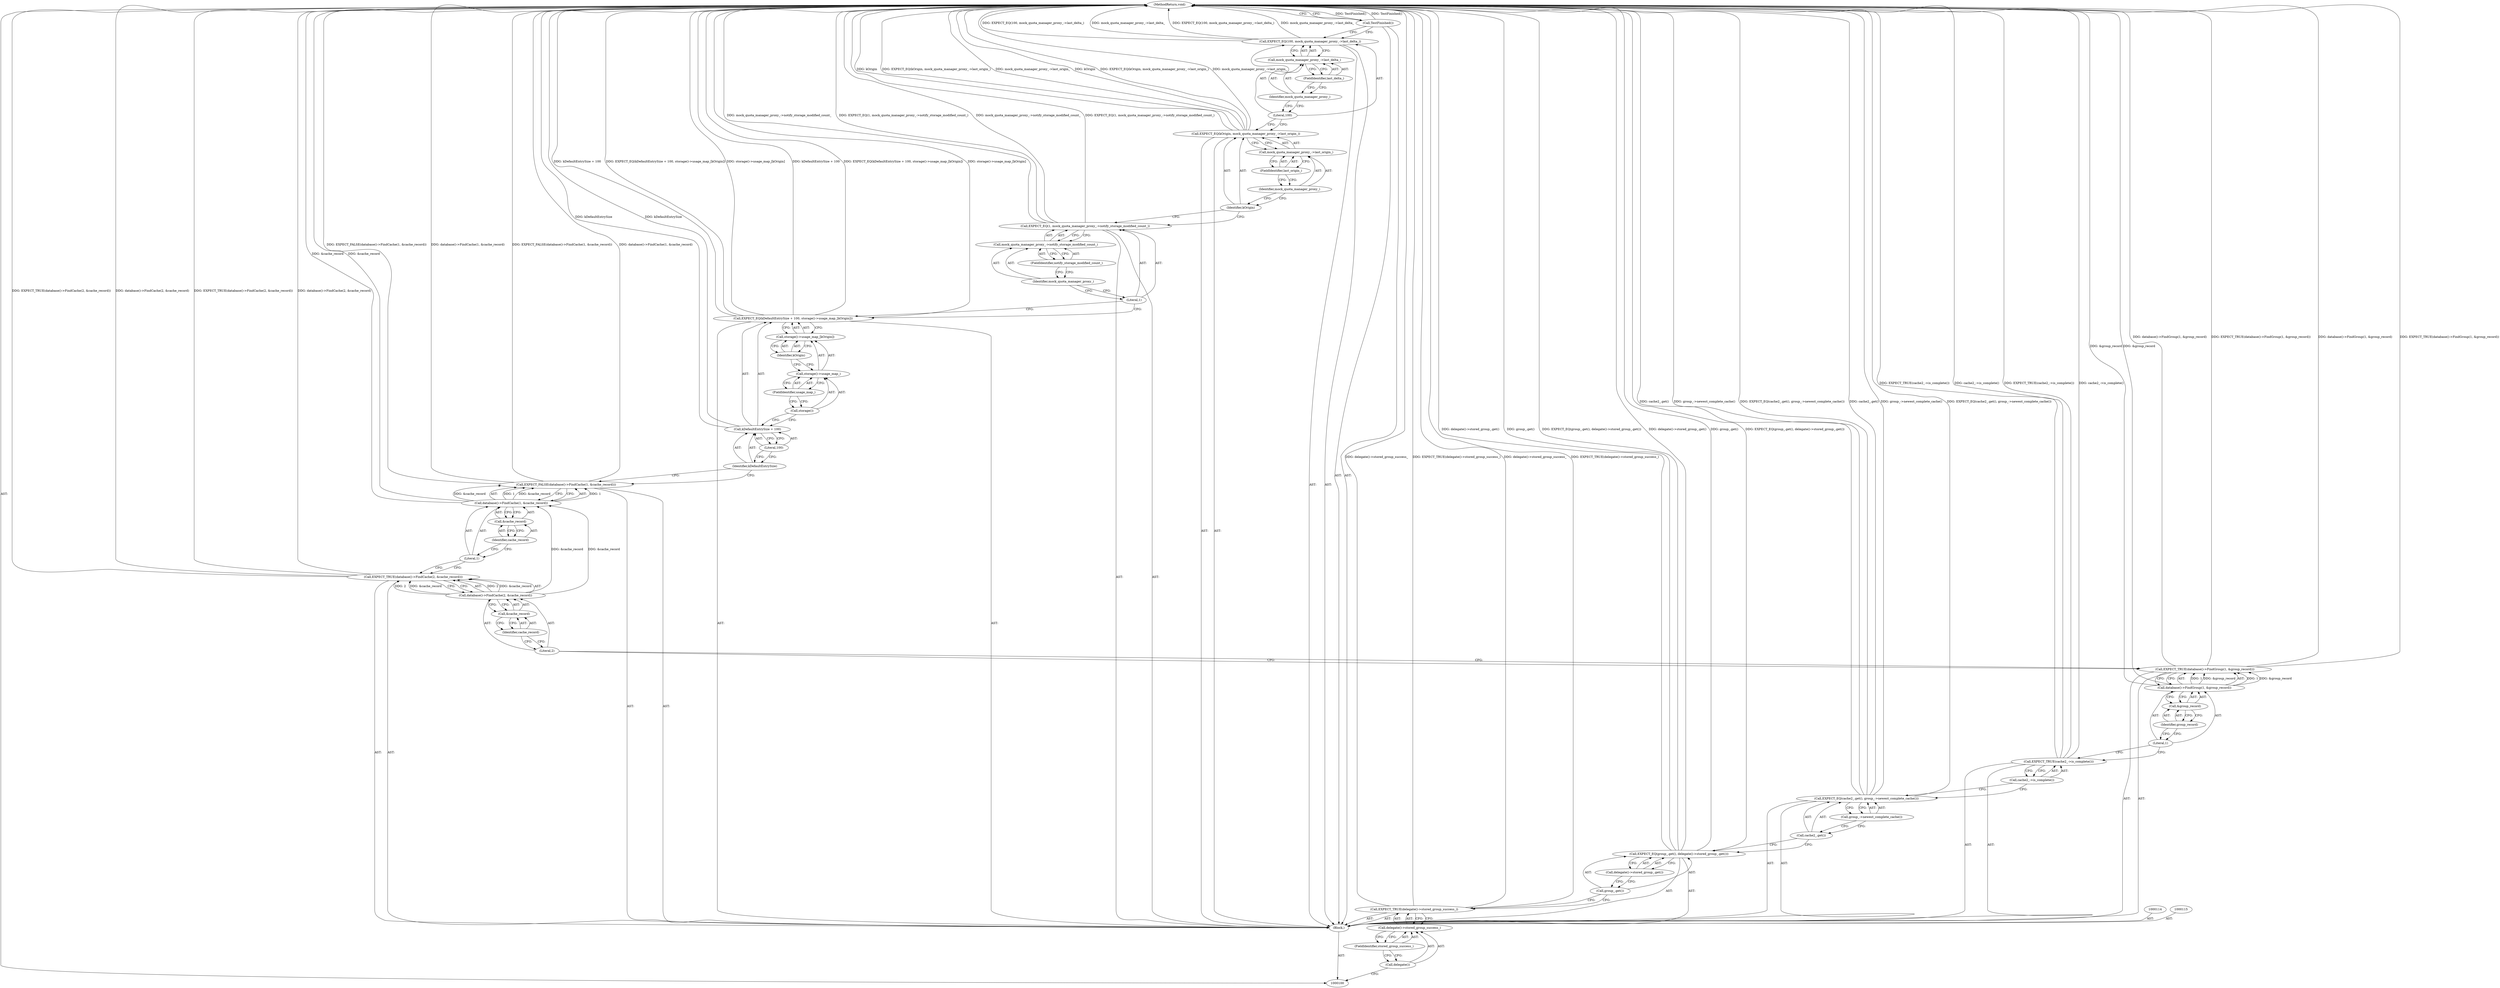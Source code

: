 digraph "1_Chrome_04aaacb936a08d70862d6d9d7e8354721ae46be8_25" {
"1000156" [label="(MethodReturn,void)"];
"1000101" [label="(Block,)"];
"1000122" [label="(Call,database()->FindCache(2, &cache_record))"];
"1000123" [label="(Literal,2)"];
"1000121" [label="(Call,EXPECT_TRUE(database()->FindCache(2, &cache_record)))"];
"1000124" [label="(Call,&cache_record)"];
"1000125" [label="(Identifier,cache_record)"];
"1000127" [label="(Call,database()->FindCache(1, &cache_record))"];
"1000128" [label="(Literal,1)"];
"1000129" [label="(Call,&cache_record)"];
"1000130" [label="(Identifier,cache_record)"];
"1000126" [label="(Call,EXPECT_FALSE(database()->FindCache(1, &cache_record)))"];
"1000132" [label="(Call,kDefaultEntrySize + 100)"];
"1000133" [label="(Identifier,kDefaultEntrySize)"];
"1000134" [label="(Literal,100)"];
"1000135" [label="(Call,storage()->usage_map_[kOrigin])"];
"1000136" [label="(Call,storage()->usage_map_)"];
"1000137" [label="(Call,storage())"];
"1000131" [label="(Call,EXPECT_EQ(kDefaultEntrySize + 100, storage()->usage_map_[kOrigin]))"];
"1000138" [label="(FieldIdentifier,usage_map_)"];
"1000139" [label="(Identifier,kOrigin)"];
"1000141" [label="(Literal,1)"];
"1000142" [label="(Call,mock_quota_manager_proxy_->notify_storage_modified_count_)"];
"1000143" [label="(Identifier,mock_quota_manager_proxy_)"];
"1000144" [label="(FieldIdentifier,notify_storage_modified_count_)"];
"1000140" [label="(Call,EXPECT_EQ(1, mock_quota_manager_proxy_->notify_storage_modified_count_))"];
"1000146" [label="(Identifier,kOrigin)"];
"1000147" [label="(Call,mock_quota_manager_proxy_->last_origin_)"];
"1000148" [label="(Identifier,mock_quota_manager_proxy_)"];
"1000145" [label="(Call,EXPECT_EQ(kOrigin, mock_quota_manager_proxy_->last_origin_))"];
"1000149" [label="(FieldIdentifier,last_origin_)"];
"1000151" [label="(Literal,100)"];
"1000152" [label="(Call,mock_quota_manager_proxy_->last_delta_)"];
"1000153" [label="(Identifier,mock_quota_manager_proxy_)"];
"1000150" [label="(Call,EXPECT_EQ(100, mock_quota_manager_proxy_->last_delta_))"];
"1000154" [label="(FieldIdentifier,last_delta_)"];
"1000155" [label="(Call,TestFinished())"];
"1000103" [label="(Call,delegate()->stored_group_success_)"];
"1000104" [label="(Call,delegate())"];
"1000105" [label="(FieldIdentifier,stored_group_success_)"];
"1000102" [label="(Call,EXPECT_TRUE(delegate()->stored_group_success_))"];
"1000107" [label="(Call,group_.get())"];
"1000108" [label="(Call,delegate()->stored_group_.get())"];
"1000106" [label="(Call,EXPECT_EQ(group_.get(), delegate()->stored_group_.get()))"];
"1000110" [label="(Call,cache2_.get())"];
"1000111" [label="(Call,group_->newest_complete_cache())"];
"1000109" [label="(Call,EXPECT_EQ(cache2_.get(), group_->newest_complete_cache()))"];
"1000113" [label="(Call,cache2_->is_complete())"];
"1000112" [label="(Call,EXPECT_TRUE(cache2_->is_complete()))"];
"1000117" [label="(Call,database()->FindGroup(1, &group_record))"];
"1000118" [label="(Literal,1)"];
"1000116" [label="(Call,EXPECT_TRUE(database()->FindGroup(1, &group_record)))"];
"1000119" [label="(Call,&group_record)"];
"1000120" [label="(Identifier,group_record)"];
"1000156" -> "1000100"  [label="AST: "];
"1000156" -> "1000155"  [label="CFG: "];
"1000116" -> "1000156"  [label="DDG: database()->FindGroup(1, &group_record)"];
"1000116" -> "1000156"  [label="DDG: EXPECT_TRUE(database()->FindGroup(1, &group_record))"];
"1000126" -> "1000156"  [label="DDG: EXPECT_FALSE(database()->FindCache(1, &cache_record))"];
"1000126" -> "1000156"  [label="DDG: database()->FindCache(1, &cache_record)"];
"1000140" -> "1000156"  [label="DDG: mock_quota_manager_proxy_->notify_storage_modified_count_"];
"1000140" -> "1000156"  [label="DDG: EXPECT_EQ(1, mock_quota_manager_proxy_->notify_storage_modified_count_)"];
"1000106" -> "1000156"  [label="DDG: delegate()->stored_group_.get()"];
"1000106" -> "1000156"  [label="DDG: group_.get()"];
"1000106" -> "1000156"  [label="DDG: EXPECT_EQ(group_.get(), delegate()->stored_group_.get())"];
"1000131" -> "1000156"  [label="DDG: kDefaultEntrySize + 100"];
"1000131" -> "1000156"  [label="DDG: EXPECT_EQ(kDefaultEntrySize + 100, storage()->usage_map_[kOrigin])"];
"1000131" -> "1000156"  [label="DDG: storage()->usage_map_[kOrigin]"];
"1000121" -> "1000156"  [label="DDG: EXPECT_TRUE(database()->FindCache(2, &cache_record))"];
"1000121" -> "1000156"  [label="DDG: database()->FindCache(2, &cache_record)"];
"1000150" -> "1000156"  [label="DDG: EXPECT_EQ(100, mock_quota_manager_proxy_->last_delta_)"];
"1000150" -> "1000156"  [label="DDG: mock_quota_manager_proxy_->last_delta_"];
"1000117" -> "1000156"  [label="DDG: &group_record"];
"1000145" -> "1000156"  [label="DDG: kOrigin"];
"1000145" -> "1000156"  [label="DDG: EXPECT_EQ(kOrigin, mock_quota_manager_proxy_->last_origin_)"];
"1000145" -> "1000156"  [label="DDG: mock_quota_manager_proxy_->last_origin_"];
"1000127" -> "1000156"  [label="DDG: &cache_record"];
"1000155" -> "1000156"  [label="DDG: TestFinished()"];
"1000102" -> "1000156"  [label="DDG: delegate()->stored_group_success_"];
"1000102" -> "1000156"  [label="DDG: EXPECT_TRUE(delegate()->stored_group_success_)"];
"1000132" -> "1000156"  [label="DDG: kDefaultEntrySize"];
"1000112" -> "1000156"  [label="DDG: EXPECT_TRUE(cache2_->is_complete())"];
"1000112" -> "1000156"  [label="DDG: cache2_->is_complete()"];
"1000109" -> "1000156"  [label="DDG: cache2_.get()"];
"1000109" -> "1000156"  [label="DDG: group_->newest_complete_cache()"];
"1000109" -> "1000156"  [label="DDG: EXPECT_EQ(cache2_.get(), group_->newest_complete_cache())"];
"1000101" -> "1000100"  [label="AST: "];
"1000102" -> "1000101"  [label="AST: "];
"1000106" -> "1000101"  [label="AST: "];
"1000109" -> "1000101"  [label="AST: "];
"1000112" -> "1000101"  [label="AST: "];
"1000114" -> "1000101"  [label="AST: "];
"1000115" -> "1000101"  [label="AST: "];
"1000116" -> "1000101"  [label="AST: "];
"1000121" -> "1000101"  [label="AST: "];
"1000126" -> "1000101"  [label="AST: "];
"1000131" -> "1000101"  [label="AST: "];
"1000140" -> "1000101"  [label="AST: "];
"1000145" -> "1000101"  [label="AST: "];
"1000150" -> "1000101"  [label="AST: "];
"1000155" -> "1000101"  [label="AST: "];
"1000122" -> "1000121"  [label="AST: "];
"1000122" -> "1000124"  [label="CFG: "];
"1000123" -> "1000122"  [label="AST: "];
"1000124" -> "1000122"  [label="AST: "];
"1000121" -> "1000122"  [label="CFG: "];
"1000122" -> "1000121"  [label="DDG: 2"];
"1000122" -> "1000121"  [label="DDG: &cache_record"];
"1000122" -> "1000127"  [label="DDG: &cache_record"];
"1000123" -> "1000122"  [label="AST: "];
"1000123" -> "1000116"  [label="CFG: "];
"1000125" -> "1000123"  [label="CFG: "];
"1000121" -> "1000101"  [label="AST: "];
"1000121" -> "1000122"  [label="CFG: "];
"1000122" -> "1000121"  [label="AST: "];
"1000128" -> "1000121"  [label="CFG: "];
"1000121" -> "1000156"  [label="DDG: EXPECT_TRUE(database()->FindCache(2, &cache_record))"];
"1000121" -> "1000156"  [label="DDG: database()->FindCache(2, &cache_record)"];
"1000122" -> "1000121"  [label="DDG: 2"];
"1000122" -> "1000121"  [label="DDG: &cache_record"];
"1000124" -> "1000122"  [label="AST: "];
"1000124" -> "1000125"  [label="CFG: "];
"1000125" -> "1000124"  [label="AST: "];
"1000122" -> "1000124"  [label="CFG: "];
"1000125" -> "1000124"  [label="AST: "];
"1000125" -> "1000123"  [label="CFG: "];
"1000124" -> "1000125"  [label="CFG: "];
"1000127" -> "1000126"  [label="AST: "];
"1000127" -> "1000129"  [label="CFG: "];
"1000128" -> "1000127"  [label="AST: "];
"1000129" -> "1000127"  [label="AST: "];
"1000126" -> "1000127"  [label="CFG: "];
"1000127" -> "1000156"  [label="DDG: &cache_record"];
"1000127" -> "1000126"  [label="DDG: 1"];
"1000127" -> "1000126"  [label="DDG: &cache_record"];
"1000122" -> "1000127"  [label="DDG: &cache_record"];
"1000128" -> "1000127"  [label="AST: "];
"1000128" -> "1000121"  [label="CFG: "];
"1000130" -> "1000128"  [label="CFG: "];
"1000129" -> "1000127"  [label="AST: "];
"1000129" -> "1000130"  [label="CFG: "];
"1000130" -> "1000129"  [label="AST: "];
"1000127" -> "1000129"  [label="CFG: "];
"1000130" -> "1000129"  [label="AST: "];
"1000130" -> "1000128"  [label="CFG: "];
"1000129" -> "1000130"  [label="CFG: "];
"1000126" -> "1000101"  [label="AST: "];
"1000126" -> "1000127"  [label="CFG: "];
"1000127" -> "1000126"  [label="AST: "];
"1000133" -> "1000126"  [label="CFG: "];
"1000126" -> "1000156"  [label="DDG: EXPECT_FALSE(database()->FindCache(1, &cache_record))"];
"1000126" -> "1000156"  [label="DDG: database()->FindCache(1, &cache_record)"];
"1000127" -> "1000126"  [label="DDG: 1"];
"1000127" -> "1000126"  [label="DDG: &cache_record"];
"1000132" -> "1000131"  [label="AST: "];
"1000132" -> "1000134"  [label="CFG: "];
"1000133" -> "1000132"  [label="AST: "];
"1000134" -> "1000132"  [label="AST: "];
"1000137" -> "1000132"  [label="CFG: "];
"1000132" -> "1000156"  [label="DDG: kDefaultEntrySize"];
"1000133" -> "1000132"  [label="AST: "];
"1000133" -> "1000126"  [label="CFG: "];
"1000134" -> "1000133"  [label="CFG: "];
"1000134" -> "1000132"  [label="AST: "];
"1000134" -> "1000133"  [label="CFG: "];
"1000132" -> "1000134"  [label="CFG: "];
"1000135" -> "1000131"  [label="AST: "];
"1000135" -> "1000139"  [label="CFG: "];
"1000136" -> "1000135"  [label="AST: "];
"1000139" -> "1000135"  [label="AST: "];
"1000131" -> "1000135"  [label="CFG: "];
"1000136" -> "1000135"  [label="AST: "];
"1000136" -> "1000138"  [label="CFG: "];
"1000137" -> "1000136"  [label="AST: "];
"1000138" -> "1000136"  [label="AST: "];
"1000139" -> "1000136"  [label="CFG: "];
"1000137" -> "1000136"  [label="AST: "];
"1000137" -> "1000132"  [label="CFG: "];
"1000138" -> "1000137"  [label="CFG: "];
"1000131" -> "1000101"  [label="AST: "];
"1000131" -> "1000135"  [label="CFG: "];
"1000132" -> "1000131"  [label="AST: "];
"1000135" -> "1000131"  [label="AST: "];
"1000141" -> "1000131"  [label="CFG: "];
"1000131" -> "1000156"  [label="DDG: kDefaultEntrySize + 100"];
"1000131" -> "1000156"  [label="DDG: EXPECT_EQ(kDefaultEntrySize + 100, storage()->usage_map_[kOrigin])"];
"1000131" -> "1000156"  [label="DDG: storage()->usage_map_[kOrigin]"];
"1000138" -> "1000136"  [label="AST: "];
"1000138" -> "1000137"  [label="CFG: "];
"1000136" -> "1000138"  [label="CFG: "];
"1000139" -> "1000135"  [label="AST: "];
"1000139" -> "1000136"  [label="CFG: "];
"1000135" -> "1000139"  [label="CFG: "];
"1000141" -> "1000140"  [label="AST: "];
"1000141" -> "1000131"  [label="CFG: "];
"1000143" -> "1000141"  [label="CFG: "];
"1000142" -> "1000140"  [label="AST: "];
"1000142" -> "1000144"  [label="CFG: "];
"1000143" -> "1000142"  [label="AST: "];
"1000144" -> "1000142"  [label="AST: "];
"1000140" -> "1000142"  [label="CFG: "];
"1000143" -> "1000142"  [label="AST: "];
"1000143" -> "1000141"  [label="CFG: "];
"1000144" -> "1000143"  [label="CFG: "];
"1000144" -> "1000142"  [label="AST: "];
"1000144" -> "1000143"  [label="CFG: "];
"1000142" -> "1000144"  [label="CFG: "];
"1000140" -> "1000101"  [label="AST: "];
"1000140" -> "1000142"  [label="CFG: "];
"1000141" -> "1000140"  [label="AST: "];
"1000142" -> "1000140"  [label="AST: "];
"1000146" -> "1000140"  [label="CFG: "];
"1000140" -> "1000156"  [label="DDG: mock_quota_manager_proxy_->notify_storage_modified_count_"];
"1000140" -> "1000156"  [label="DDG: EXPECT_EQ(1, mock_quota_manager_proxy_->notify_storage_modified_count_)"];
"1000146" -> "1000145"  [label="AST: "];
"1000146" -> "1000140"  [label="CFG: "];
"1000148" -> "1000146"  [label="CFG: "];
"1000147" -> "1000145"  [label="AST: "];
"1000147" -> "1000149"  [label="CFG: "];
"1000148" -> "1000147"  [label="AST: "];
"1000149" -> "1000147"  [label="AST: "];
"1000145" -> "1000147"  [label="CFG: "];
"1000148" -> "1000147"  [label="AST: "];
"1000148" -> "1000146"  [label="CFG: "];
"1000149" -> "1000148"  [label="CFG: "];
"1000145" -> "1000101"  [label="AST: "];
"1000145" -> "1000147"  [label="CFG: "];
"1000146" -> "1000145"  [label="AST: "];
"1000147" -> "1000145"  [label="AST: "];
"1000151" -> "1000145"  [label="CFG: "];
"1000145" -> "1000156"  [label="DDG: kOrigin"];
"1000145" -> "1000156"  [label="DDG: EXPECT_EQ(kOrigin, mock_quota_manager_proxy_->last_origin_)"];
"1000145" -> "1000156"  [label="DDG: mock_quota_manager_proxy_->last_origin_"];
"1000149" -> "1000147"  [label="AST: "];
"1000149" -> "1000148"  [label="CFG: "];
"1000147" -> "1000149"  [label="CFG: "];
"1000151" -> "1000150"  [label="AST: "];
"1000151" -> "1000145"  [label="CFG: "];
"1000153" -> "1000151"  [label="CFG: "];
"1000152" -> "1000150"  [label="AST: "];
"1000152" -> "1000154"  [label="CFG: "];
"1000153" -> "1000152"  [label="AST: "];
"1000154" -> "1000152"  [label="AST: "];
"1000150" -> "1000152"  [label="CFG: "];
"1000153" -> "1000152"  [label="AST: "];
"1000153" -> "1000151"  [label="CFG: "];
"1000154" -> "1000153"  [label="CFG: "];
"1000150" -> "1000101"  [label="AST: "];
"1000150" -> "1000152"  [label="CFG: "];
"1000151" -> "1000150"  [label="AST: "];
"1000152" -> "1000150"  [label="AST: "];
"1000155" -> "1000150"  [label="CFG: "];
"1000150" -> "1000156"  [label="DDG: EXPECT_EQ(100, mock_quota_manager_proxy_->last_delta_)"];
"1000150" -> "1000156"  [label="DDG: mock_quota_manager_proxy_->last_delta_"];
"1000154" -> "1000152"  [label="AST: "];
"1000154" -> "1000153"  [label="CFG: "];
"1000152" -> "1000154"  [label="CFG: "];
"1000155" -> "1000101"  [label="AST: "];
"1000155" -> "1000150"  [label="CFG: "];
"1000156" -> "1000155"  [label="CFG: "];
"1000155" -> "1000156"  [label="DDG: TestFinished()"];
"1000103" -> "1000102"  [label="AST: "];
"1000103" -> "1000105"  [label="CFG: "];
"1000104" -> "1000103"  [label="AST: "];
"1000105" -> "1000103"  [label="AST: "];
"1000102" -> "1000103"  [label="CFG: "];
"1000104" -> "1000103"  [label="AST: "];
"1000104" -> "1000100"  [label="CFG: "];
"1000105" -> "1000104"  [label="CFG: "];
"1000105" -> "1000103"  [label="AST: "];
"1000105" -> "1000104"  [label="CFG: "];
"1000103" -> "1000105"  [label="CFG: "];
"1000102" -> "1000101"  [label="AST: "];
"1000102" -> "1000103"  [label="CFG: "];
"1000103" -> "1000102"  [label="AST: "];
"1000107" -> "1000102"  [label="CFG: "];
"1000102" -> "1000156"  [label="DDG: delegate()->stored_group_success_"];
"1000102" -> "1000156"  [label="DDG: EXPECT_TRUE(delegate()->stored_group_success_)"];
"1000107" -> "1000106"  [label="AST: "];
"1000107" -> "1000102"  [label="CFG: "];
"1000108" -> "1000107"  [label="CFG: "];
"1000108" -> "1000106"  [label="AST: "];
"1000108" -> "1000107"  [label="CFG: "];
"1000106" -> "1000108"  [label="CFG: "];
"1000106" -> "1000101"  [label="AST: "];
"1000106" -> "1000108"  [label="CFG: "];
"1000107" -> "1000106"  [label="AST: "];
"1000108" -> "1000106"  [label="AST: "];
"1000110" -> "1000106"  [label="CFG: "];
"1000106" -> "1000156"  [label="DDG: delegate()->stored_group_.get()"];
"1000106" -> "1000156"  [label="DDG: group_.get()"];
"1000106" -> "1000156"  [label="DDG: EXPECT_EQ(group_.get(), delegate()->stored_group_.get())"];
"1000110" -> "1000109"  [label="AST: "];
"1000110" -> "1000106"  [label="CFG: "];
"1000111" -> "1000110"  [label="CFG: "];
"1000111" -> "1000109"  [label="AST: "];
"1000111" -> "1000110"  [label="CFG: "];
"1000109" -> "1000111"  [label="CFG: "];
"1000109" -> "1000101"  [label="AST: "];
"1000109" -> "1000111"  [label="CFG: "];
"1000110" -> "1000109"  [label="AST: "];
"1000111" -> "1000109"  [label="AST: "];
"1000113" -> "1000109"  [label="CFG: "];
"1000109" -> "1000156"  [label="DDG: cache2_.get()"];
"1000109" -> "1000156"  [label="DDG: group_->newest_complete_cache()"];
"1000109" -> "1000156"  [label="DDG: EXPECT_EQ(cache2_.get(), group_->newest_complete_cache())"];
"1000113" -> "1000112"  [label="AST: "];
"1000113" -> "1000109"  [label="CFG: "];
"1000112" -> "1000113"  [label="CFG: "];
"1000112" -> "1000101"  [label="AST: "];
"1000112" -> "1000113"  [label="CFG: "];
"1000113" -> "1000112"  [label="AST: "];
"1000118" -> "1000112"  [label="CFG: "];
"1000112" -> "1000156"  [label="DDG: EXPECT_TRUE(cache2_->is_complete())"];
"1000112" -> "1000156"  [label="DDG: cache2_->is_complete()"];
"1000117" -> "1000116"  [label="AST: "];
"1000117" -> "1000119"  [label="CFG: "];
"1000118" -> "1000117"  [label="AST: "];
"1000119" -> "1000117"  [label="AST: "];
"1000116" -> "1000117"  [label="CFG: "];
"1000117" -> "1000156"  [label="DDG: &group_record"];
"1000117" -> "1000116"  [label="DDG: 1"];
"1000117" -> "1000116"  [label="DDG: &group_record"];
"1000118" -> "1000117"  [label="AST: "];
"1000118" -> "1000112"  [label="CFG: "];
"1000120" -> "1000118"  [label="CFG: "];
"1000116" -> "1000101"  [label="AST: "];
"1000116" -> "1000117"  [label="CFG: "];
"1000117" -> "1000116"  [label="AST: "];
"1000123" -> "1000116"  [label="CFG: "];
"1000116" -> "1000156"  [label="DDG: database()->FindGroup(1, &group_record)"];
"1000116" -> "1000156"  [label="DDG: EXPECT_TRUE(database()->FindGroup(1, &group_record))"];
"1000117" -> "1000116"  [label="DDG: 1"];
"1000117" -> "1000116"  [label="DDG: &group_record"];
"1000119" -> "1000117"  [label="AST: "];
"1000119" -> "1000120"  [label="CFG: "];
"1000120" -> "1000119"  [label="AST: "];
"1000117" -> "1000119"  [label="CFG: "];
"1000120" -> "1000119"  [label="AST: "];
"1000120" -> "1000118"  [label="CFG: "];
"1000119" -> "1000120"  [label="CFG: "];
}

